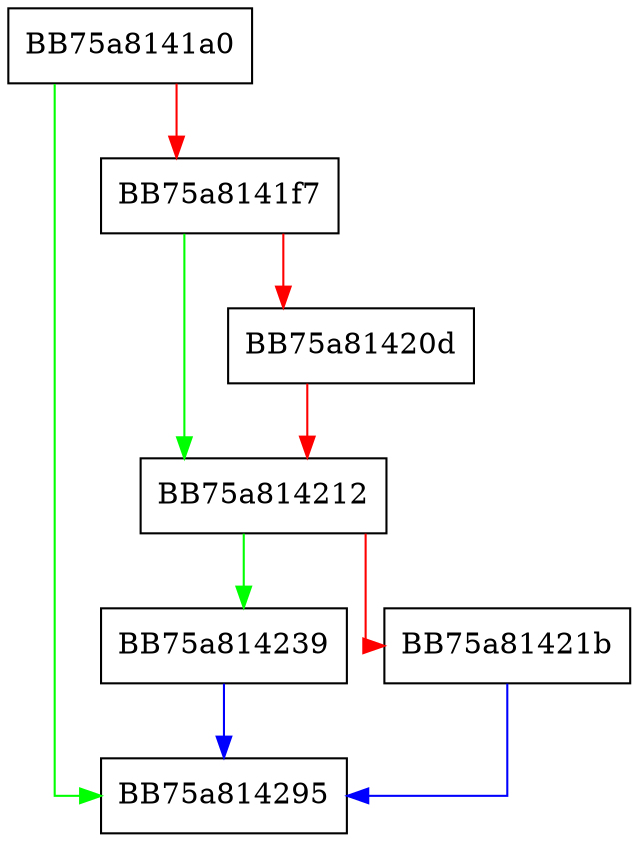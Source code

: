 digraph GetProcessHipsRules {
  node [shape="box"];
  graph [splines=ortho];
  BB75a8141a0 -> BB75a814295 [color="green"];
  BB75a8141a0 -> BB75a8141f7 [color="red"];
  BB75a8141f7 -> BB75a814212 [color="green"];
  BB75a8141f7 -> BB75a81420d [color="red"];
  BB75a81420d -> BB75a814212 [color="red"];
  BB75a814212 -> BB75a814239 [color="green"];
  BB75a814212 -> BB75a81421b [color="red"];
  BB75a81421b -> BB75a814295 [color="blue"];
  BB75a814239 -> BB75a814295 [color="blue"];
}